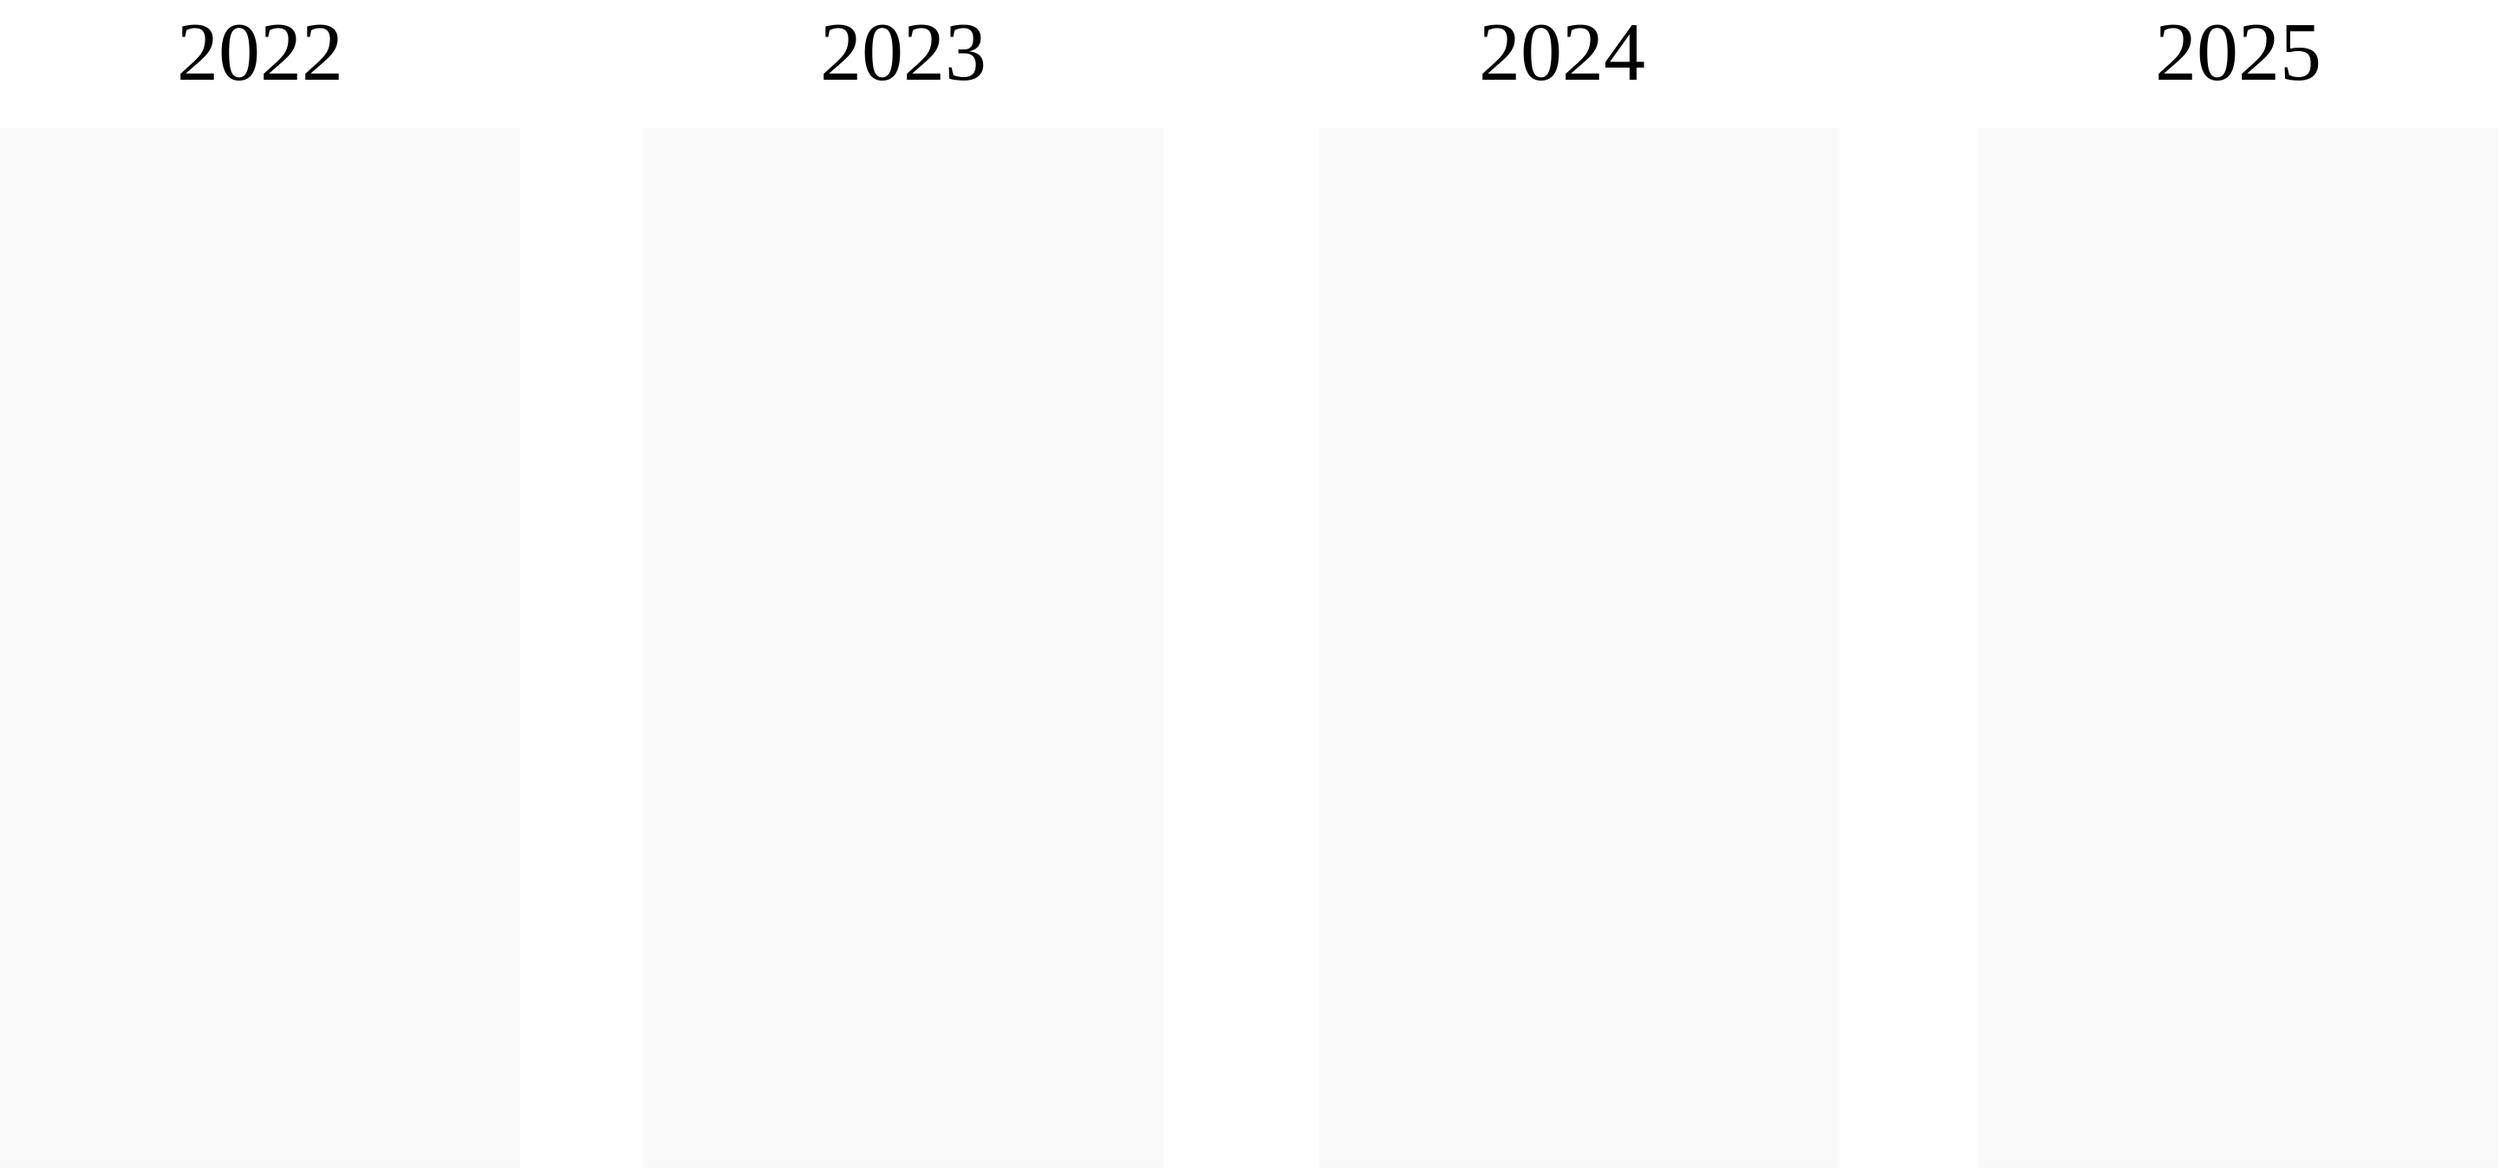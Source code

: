 <mxfile version="25.0.3">
  <diagram name="Page-1" id="12e1b939-464a-85fe-373e-61e167be1490">
    <mxGraphModel dx="2095" dy="1127" grid="1" gridSize="10" guides="1" tooltips="1" connect="1" arrows="1" fold="1" page="1" pageScale="1.5" pageWidth="1169" pageHeight="826" background="none" math="0" shadow="0">
      <root>
        <mxCell id="0" />
        <mxCell id="1" parent="0" />
        <mxCell id="sJ7baZli-LUsm7lm-XYr-1" value="" style="rounded=0;whiteSpace=wrap;html=1;fillColor=#f5f5f5;fontColor=#333333;strokeColor=none;gradientColor=none;opacity=60;labelPosition=center;verticalLabelPosition=middle;align=center;verticalAlign=middle;fontFamily=Times New Roman;fontSize=20;" vertex="1" parent="1">
          <mxGeometry x="249" y="200" width="300" height="600" as="geometry" />
        </mxCell>
        <mxCell id="sJ7baZli-LUsm7lm-XYr-2" value="" style="rounded=0;whiteSpace=wrap;html=1;fillColor=#f5f5f5;fontColor=#333333;strokeColor=none;gradientColor=none;opacity=60;labelPosition=center;verticalLabelPosition=middle;align=center;verticalAlign=middle;fontFamily=Times New Roman;fontSize=20;" vertex="1" parent="1">
          <mxGeometry x="620" y="200" width="300" height="600" as="geometry" />
        </mxCell>
        <mxCell id="sJ7baZli-LUsm7lm-XYr-3" value="" style="rounded=0;whiteSpace=wrap;html=1;fillColor=#f5f5f5;fontColor=#333333;strokeColor=none;gradientColor=none;opacity=60;labelPosition=center;verticalLabelPosition=middle;align=center;verticalAlign=middle;fontFamily=Times New Roman;fontSize=20;" vertex="1" parent="1">
          <mxGeometry x="1390" y="200" width="300" height="600" as="geometry" />
        </mxCell>
        <mxCell id="sJ7baZli-LUsm7lm-XYr-4" value="" style="rounded=0;whiteSpace=wrap;html=1;fillColor=#f5f5f5;fontColor=#333333;strokeColor=none;gradientColor=none;opacity=60;labelPosition=center;verticalLabelPosition=middle;align=center;verticalAlign=middle;fontFamily=Times New Roman;fontSize=20;" vertex="1" parent="1">
          <mxGeometry x="1010" y="200" width="300" height="600" as="geometry" />
        </mxCell>
        <mxCell id="sJ7baZli-LUsm7lm-XYr-5" value="&lt;font style=&quot;font-size: 48px;&quot;&gt;2022&lt;/font&gt;" style="text;strokeColor=none;align=center;fillColor=none;html=1;verticalAlign=middle;whiteSpace=wrap;rounded=0;fontFamily=Times New Roman;" vertex="1" parent="1">
          <mxGeometry x="329" y="130" width="140" height="50" as="geometry" />
        </mxCell>
        <mxCell id="sJ7baZli-LUsm7lm-XYr-6" value="&lt;font style=&quot;font-size: 48px;&quot;&gt;2023&lt;/font&gt;" style="text;strokeColor=none;align=center;fillColor=none;html=1;verticalAlign=middle;whiteSpace=wrap;rounded=0;fontFamily=Times New Roman;" vertex="1" parent="1">
          <mxGeometry x="700" y="130" width="140" height="50" as="geometry" />
        </mxCell>
        <mxCell id="sJ7baZli-LUsm7lm-XYr-7" value="&lt;font style=&quot;font-size: 48px;&quot;&gt;2024&lt;/font&gt;" style="text;strokeColor=none;align=center;fillColor=none;html=1;verticalAlign=middle;whiteSpace=wrap;rounded=0;fontFamily=Times New Roman;" vertex="1" parent="1">
          <mxGeometry x="1080" y="130" width="140" height="50" as="geometry" />
        </mxCell>
        <mxCell id="sJ7baZli-LUsm7lm-XYr-8" value="&lt;font style=&quot;font-size: 48px;&quot;&gt;2025&lt;/font&gt;" style="text;strokeColor=none;align=center;fillColor=none;html=1;verticalAlign=middle;whiteSpace=wrap;rounded=0;fontFamily=Times New Roman;" vertex="1" parent="1">
          <mxGeometry x="1470" y="130" width="140" height="50" as="geometry" />
        </mxCell>
      </root>
    </mxGraphModel>
  </diagram>
</mxfile>

